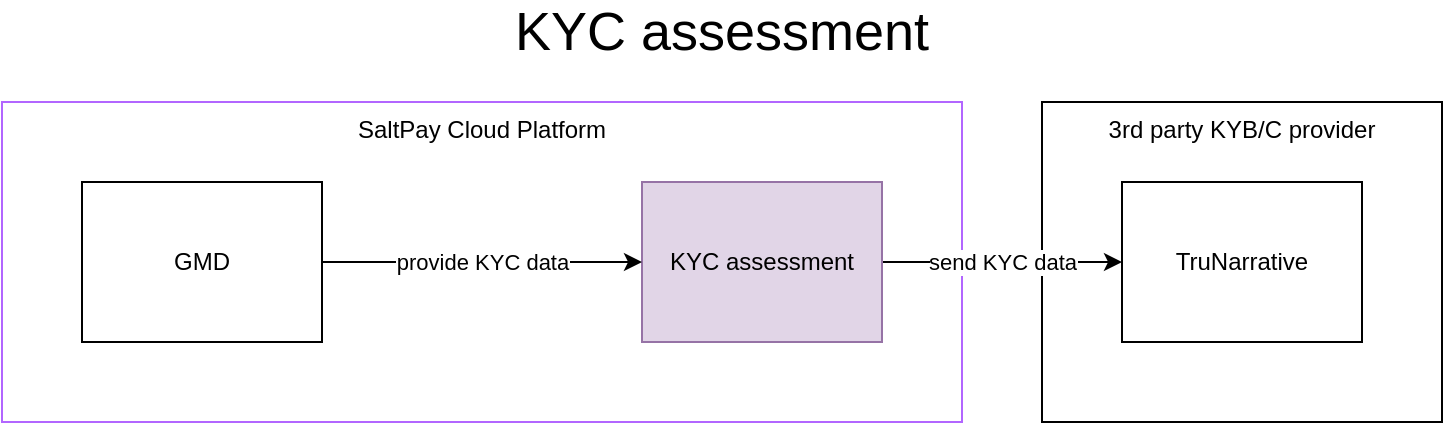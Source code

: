 <mxfile version="20.1.1" type="github">
  <diagram id="Y-oLGiO0f5WZMaa3_dNL" name="Page-1">
    <mxGraphModel dx="1073" dy="623" grid="1" gridSize="10" guides="1" tooltips="1" connect="1" arrows="1" fold="1" page="1" pageScale="1" pageWidth="827" pageHeight="1169" math="0" shadow="0">
      <root>
        <mxCell id="0" />
        <mxCell id="1" parent="0" />
        <mxCell id="GPhRCMfvqE2VLCdwx9G3-9" value="&lt;div align=&quot;right&quot;&gt;3rd party KYB/C provider&lt;br&gt;&lt;/div&gt;" style="rounded=0;whiteSpace=wrap;html=1;verticalAlign=top;" vertex="1" parent="1">
          <mxGeometry x="560" y="80" width="200" height="160" as="geometry" />
        </mxCell>
        <mxCell id="GPhRCMfvqE2VLCdwx9G3-6" value="&lt;div align=&quot;right&quot;&gt;SaltPay Cloud Platform&lt;br&gt;&lt;/div&gt;" style="rounded=0;whiteSpace=wrap;html=1;verticalAlign=top;strokeColor=#B266FF;" vertex="1" parent="1">
          <mxGeometry x="40" y="80" width="480" height="160" as="geometry" />
        </mxCell>
        <mxCell id="GPhRCMfvqE2VLCdwx9G3-10" value="" style="edgeStyle=orthogonalEdgeStyle;rounded=0;orthogonalLoop=1;jettySize=auto;html=1;" edge="1" parent="1" source="GPhRCMfvqE2VLCdwx9G3-1" target="GPhRCMfvqE2VLCdwx9G3-5">
          <mxGeometry relative="1" as="geometry" />
        </mxCell>
        <mxCell id="GPhRCMfvqE2VLCdwx9G3-11" value="send KYC data" style="edgeLabel;html=1;align=center;verticalAlign=middle;resizable=0;points=[];" vertex="1" connectable="0" parent="GPhRCMfvqE2VLCdwx9G3-10">
          <mxGeometry x="-0.214" y="1" relative="1" as="geometry">
            <mxPoint x="13" y="1" as="offset" />
          </mxGeometry>
        </mxCell>
        <mxCell id="GPhRCMfvqE2VLCdwx9G3-1" value="KYC assessment" style="rounded=0;whiteSpace=wrap;html=1;fillColor=#e1d5e7;strokeColor=#9673a6;" vertex="1" parent="1">
          <mxGeometry x="360" y="120" width="120" height="80" as="geometry" />
        </mxCell>
        <mxCell id="GPhRCMfvqE2VLCdwx9G3-7" value="" style="edgeStyle=orthogonalEdgeStyle;rounded=0;orthogonalLoop=1;jettySize=auto;html=1;" edge="1" parent="1" source="GPhRCMfvqE2VLCdwx9G3-2" target="GPhRCMfvqE2VLCdwx9G3-1">
          <mxGeometry relative="1" as="geometry" />
        </mxCell>
        <mxCell id="GPhRCMfvqE2VLCdwx9G3-8" value="provide KYC data" style="edgeLabel;html=1;align=center;verticalAlign=middle;resizable=0;points=[];" vertex="1" connectable="0" parent="GPhRCMfvqE2VLCdwx9G3-7">
          <mxGeometry x="-0.003" relative="1" as="geometry">
            <mxPoint as="offset" />
          </mxGeometry>
        </mxCell>
        <mxCell id="GPhRCMfvqE2VLCdwx9G3-2" value="GMD" style="rounded=0;whiteSpace=wrap;html=1;" vertex="1" parent="1">
          <mxGeometry x="80" y="120" width="120" height="80" as="geometry" />
        </mxCell>
        <mxCell id="GPhRCMfvqE2VLCdwx9G3-5" value="&lt;div&gt;TruNarrative&lt;/div&gt;" style="rounded=0;whiteSpace=wrap;html=1;" vertex="1" parent="1">
          <mxGeometry x="600" y="120" width="120" height="80" as="geometry" />
        </mxCell>
        <mxCell id="GPhRCMfvqE2VLCdwx9G3-12" value="KYC assessment" style="text;html=1;strokeColor=none;fillColor=none;align=center;verticalAlign=middle;whiteSpace=wrap;rounded=0;fontSize=27;" vertex="1" parent="1">
          <mxGeometry x="40" y="30" width="720" height="30" as="geometry" />
        </mxCell>
      </root>
    </mxGraphModel>
  </diagram>
</mxfile>
